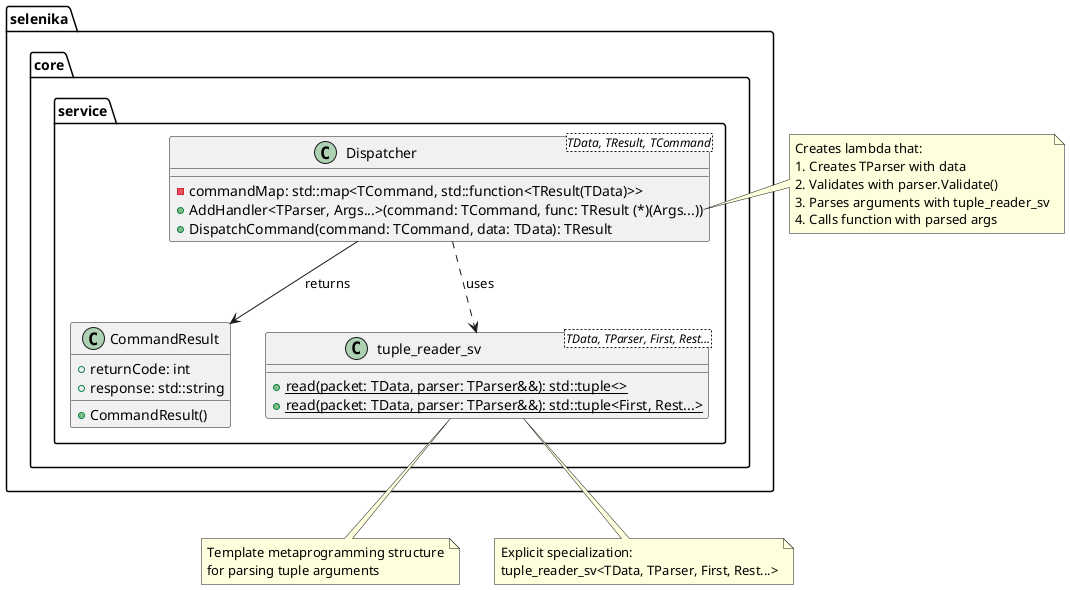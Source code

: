@startuml

namespace selenika.core.service {
  class CommandResult {
    + CommandResult()
    + returnCode: int
    + response: std::string
  }

  class Dispatcher<TData, TResult, TCommand> {
    -commandMap: std::map<TCommand, std::function<TResult(TData)>>
    +AddHandler<TParser, Args...>(command: TCommand, func: TResult (*)(Args...))
    +DispatchCommand(command: TCommand, data: TData): TResult
  }

  class tuple_reader_sv<TData, TParser, Args...> {
    + {static} read(packet: TData, parser: TParser&&): std::tuple<>
  }

  class tuple_reader_sv<TData, TParser, First, Rest...> {
    + {static} read(packet: TData, parser: TParser&&): std::tuple<First, Rest...>
  }
}

' Template specialization relationships
Dispatcher .down.> tuple_reader_sv : uses


' Dependency relationships
Dispatcher --> CommandResult : returns

note right of Dispatcher::AddHandler
  Creates lambda that:
  1. Creates TParser with data
  2. Validates with parser.Validate()
  3. Parses arguments with tuple_reader_sv
  4. Calls function with parsed args
end note

note bottom of tuple_reader_sv
  Template metaprogramming structure
  for parsing tuple arguments
end note

note bottom of tuple_reader_sv
  Explicit specialization:
  tuple_reader_sv<TData, TParser, First, Rest...>
end note

@enduml